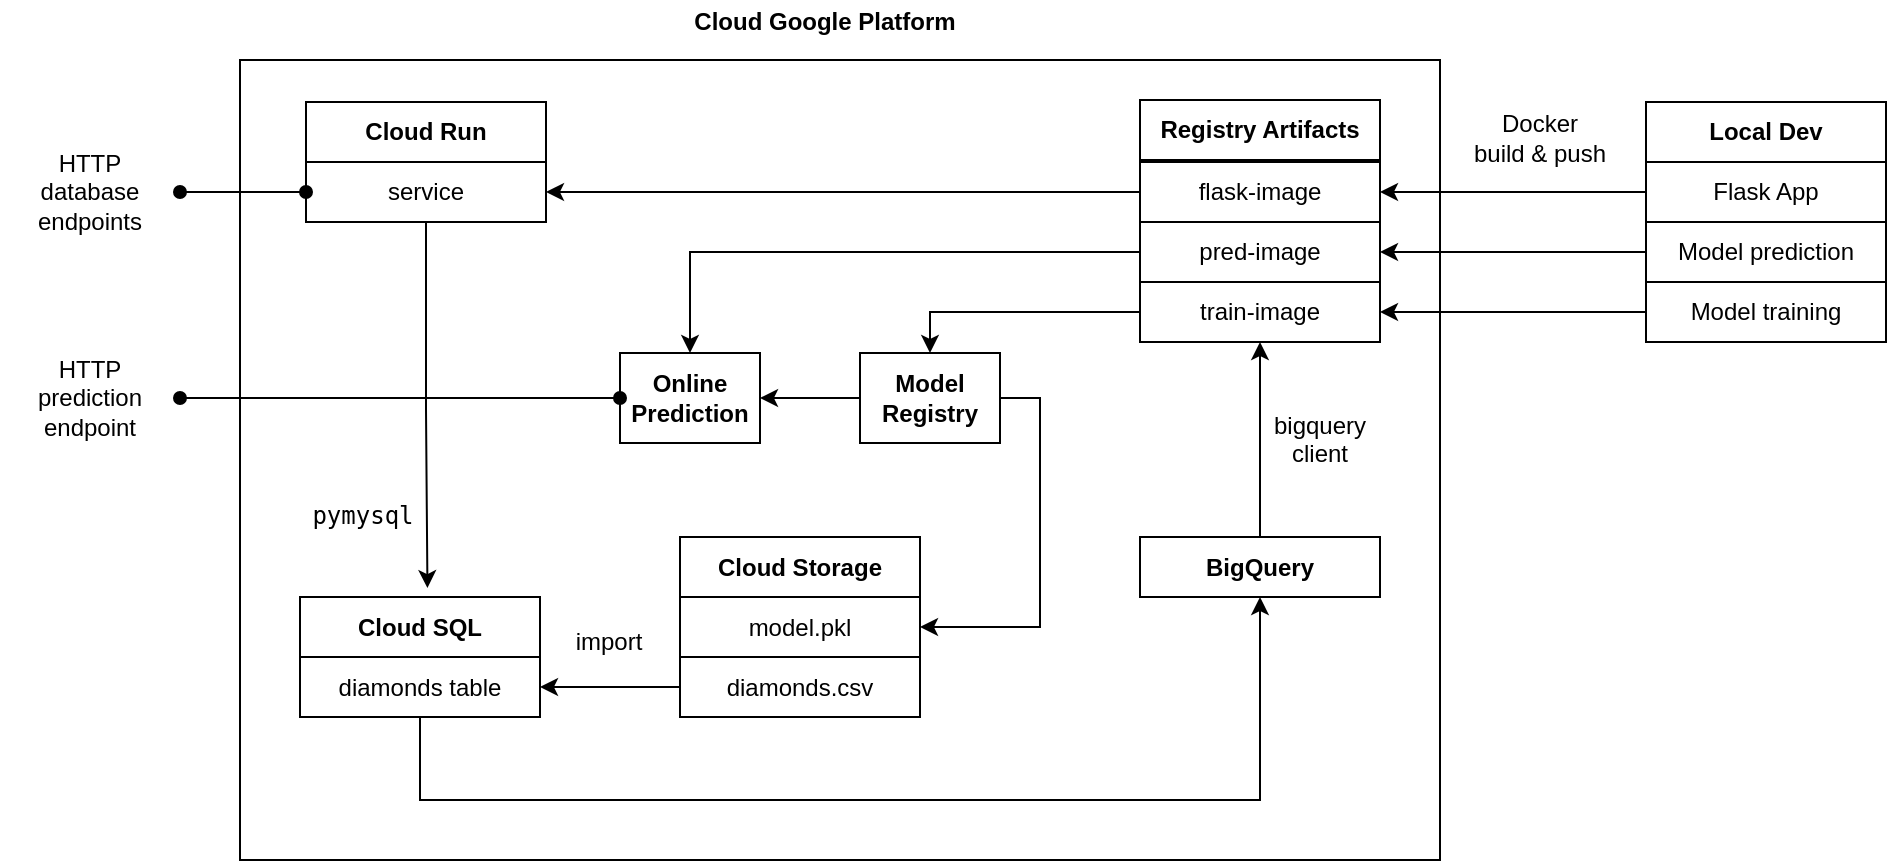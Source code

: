 <mxfile version="24.2.5" type="device">
  <diagram name="Página-1" id="e800sL5aioUbMfS_OkmK">
    <mxGraphModel dx="2261" dy="1923" grid="1" gridSize="10" guides="1" tooltips="1" connect="1" arrows="1" fold="1" page="1" pageScale="1" pageWidth="827" pageHeight="1169" math="0" shadow="0">
      <root>
        <mxCell id="0" />
        <mxCell id="1" parent="0" />
        <mxCell id="ppm1sYO8-8L8VmWFeXPs-68" value="" style="rounded=0;whiteSpace=wrap;html=1;" vertex="1" parent="1">
          <mxGeometry x="-100" y="20" width="600" height="400" as="geometry" />
        </mxCell>
        <mxCell id="ppm1sYO8-8L8VmWFeXPs-2" value="&lt;b&gt;Local Dev&lt;/b&gt;" style="rounded=0;whiteSpace=wrap;html=1;" vertex="1" parent="1">
          <mxGeometry x="603" y="41" width="120" height="30" as="geometry" />
        </mxCell>
        <mxCell id="ppm1sYO8-8L8VmWFeXPs-12" style="edgeStyle=orthogonalEdgeStyle;rounded=0;orthogonalLoop=1;jettySize=auto;html=1;exitX=0;exitY=0.5;exitDx=0;exitDy=0;entryX=1;entryY=0.5;entryDx=0;entryDy=0;" edge="1" parent="1" source="ppm1sYO8-8L8VmWFeXPs-3" target="ppm1sYO8-8L8VmWFeXPs-9">
          <mxGeometry relative="1" as="geometry" />
        </mxCell>
        <mxCell id="ppm1sYO8-8L8VmWFeXPs-3" value="Flask App" style="rounded=0;whiteSpace=wrap;html=1;" vertex="1" parent="1">
          <mxGeometry x="603" y="71" width="120" height="30" as="geometry" />
        </mxCell>
        <mxCell id="ppm1sYO8-8L8VmWFeXPs-13" style="edgeStyle=orthogonalEdgeStyle;rounded=0;orthogonalLoop=1;jettySize=auto;html=1;exitX=0;exitY=0.5;exitDx=0;exitDy=0;entryX=1;entryY=0.5;entryDx=0;entryDy=0;" edge="1" parent="1" source="ppm1sYO8-8L8VmWFeXPs-5" target="ppm1sYO8-8L8VmWFeXPs-10">
          <mxGeometry relative="1" as="geometry" />
        </mxCell>
        <mxCell id="ppm1sYO8-8L8VmWFeXPs-5" value="Model prediction" style="rounded=0;whiteSpace=wrap;html=1;" vertex="1" parent="1">
          <mxGeometry x="603" y="101" width="120" height="30" as="geometry" />
        </mxCell>
        <mxCell id="ppm1sYO8-8L8VmWFeXPs-14" style="edgeStyle=orthogonalEdgeStyle;rounded=0;orthogonalLoop=1;jettySize=auto;html=1;exitX=0;exitY=0.5;exitDx=0;exitDy=0;" edge="1" parent="1" source="ppm1sYO8-8L8VmWFeXPs-6" target="ppm1sYO8-8L8VmWFeXPs-11">
          <mxGeometry relative="1" as="geometry" />
        </mxCell>
        <mxCell id="ppm1sYO8-8L8VmWFeXPs-6" value="Model training" style="rounded=0;whiteSpace=wrap;html=1;" vertex="1" parent="1">
          <mxGeometry x="603" y="131" width="120" height="30" as="geometry" />
        </mxCell>
        <mxCell id="ppm1sYO8-8L8VmWFeXPs-8" value="&lt;b&gt;Registry Artifacts&lt;br&gt;&lt;/b&gt;" style="rounded=0;whiteSpace=wrap;html=1;" vertex="1" parent="1">
          <mxGeometry x="350" y="40" width="120" height="30" as="geometry" />
        </mxCell>
        <mxCell id="ppm1sYO8-8L8VmWFeXPs-28" style="edgeStyle=orthogonalEdgeStyle;rounded=0;orthogonalLoop=1;jettySize=auto;html=1;exitX=0;exitY=0.5;exitDx=0;exitDy=0;entryX=1;entryY=0.5;entryDx=0;entryDy=0;" edge="1" parent="1" source="ppm1sYO8-8L8VmWFeXPs-9" target="ppm1sYO8-8L8VmWFeXPs-27">
          <mxGeometry relative="1" as="geometry" />
        </mxCell>
        <mxCell id="ppm1sYO8-8L8VmWFeXPs-9" value="flask-image" style="rounded=0;whiteSpace=wrap;html=1;" vertex="1" parent="1">
          <mxGeometry x="350" y="71" width="120" height="30" as="geometry" />
        </mxCell>
        <mxCell id="ppm1sYO8-8L8VmWFeXPs-56" style="edgeStyle=orthogonalEdgeStyle;rounded=0;orthogonalLoop=1;jettySize=auto;html=1;exitX=0;exitY=0.5;exitDx=0;exitDy=0;entryX=0.5;entryY=0;entryDx=0;entryDy=0;" edge="1" parent="1" source="ppm1sYO8-8L8VmWFeXPs-10" target="ppm1sYO8-8L8VmWFeXPs-41">
          <mxGeometry relative="1" as="geometry">
            <Array as="points">
              <mxPoint x="125" y="116" />
            </Array>
          </mxGeometry>
        </mxCell>
        <mxCell id="ppm1sYO8-8L8VmWFeXPs-10" value="pred-image" style="rounded=0;whiteSpace=wrap;html=1;" vertex="1" parent="1">
          <mxGeometry x="350" y="101" width="120" height="30" as="geometry" />
        </mxCell>
        <mxCell id="ppm1sYO8-8L8VmWFeXPs-59" style="edgeStyle=orthogonalEdgeStyle;rounded=0;orthogonalLoop=1;jettySize=auto;html=1;exitX=0;exitY=0.5;exitDx=0;exitDy=0;entryX=0.5;entryY=0;entryDx=0;entryDy=0;" edge="1" parent="1" source="ppm1sYO8-8L8VmWFeXPs-11" target="ppm1sYO8-8L8VmWFeXPs-57">
          <mxGeometry relative="1" as="geometry" />
        </mxCell>
        <mxCell id="ppm1sYO8-8L8VmWFeXPs-64" style="edgeStyle=orthogonalEdgeStyle;rounded=0;orthogonalLoop=1;jettySize=auto;html=1;exitX=0.5;exitY=1;exitDx=0;exitDy=0;entryX=0.5;entryY=0;entryDx=0;entryDy=0;endArrow=none;endFill=0;startArrow=classic;startFill=1;" edge="1" parent="1" source="ppm1sYO8-8L8VmWFeXPs-11" target="ppm1sYO8-8L8VmWFeXPs-63">
          <mxGeometry relative="1" as="geometry" />
        </mxCell>
        <mxCell id="ppm1sYO8-8L8VmWFeXPs-11" value="train-image" style="rounded=0;whiteSpace=wrap;html=1;" vertex="1" parent="1">
          <mxGeometry x="350" y="131" width="120" height="30" as="geometry" />
        </mxCell>
        <mxCell id="ppm1sYO8-8L8VmWFeXPs-15" value="&lt;div&gt;Docker&lt;/div&gt;&lt;div&gt;build &amp;amp; push&lt;/div&gt;" style="text;html=1;align=center;verticalAlign=middle;whiteSpace=wrap;rounded=0;" vertex="1" parent="1">
          <mxGeometry x="505" y="39" width="90" height="40" as="geometry" />
        </mxCell>
        <mxCell id="ppm1sYO8-8L8VmWFeXPs-16" value="&lt;b&gt;Cloud Storage&lt;br&gt;&lt;/b&gt;" style="rounded=0;whiteSpace=wrap;html=1;" vertex="1" parent="1">
          <mxGeometry x="120" y="258.5" width="120" height="30" as="geometry" />
        </mxCell>
        <mxCell id="ppm1sYO8-8L8VmWFeXPs-17" value="model.pkl" style="rounded=0;whiteSpace=wrap;html=1;" vertex="1" parent="1">
          <mxGeometry x="120" y="288.5" width="120" height="30" as="geometry" />
        </mxCell>
        <mxCell id="ppm1sYO8-8L8VmWFeXPs-24" value="" style="edgeStyle=orthogonalEdgeStyle;rounded=0;orthogonalLoop=1;jettySize=auto;exitX=0;exitY=0.5;exitDx=0;exitDy=0;entryX=1;entryY=0.5;entryDx=0;entryDy=0;html=1;" edge="1" parent="1" source="ppm1sYO8-8L8VmWFeXPs-18" target="ppm1sYO8-8L8VmWFeXPs-22">
          <mxGeometry relative="1" as="geometry" />
        </mxCell>
        <mxCell id="ppm1sYO8-8L8VmWFeXPs-18" value="diamonds.csv" style="rounded=0;whiteSpace=wrap;html=1;" vertex="1" parent="1">
          <mxGeometry x="120" y="318.5" width="120" height="30" as="geometry" />
        </mxCell>
        <mxCell id="ppm1sYO8-8L8VmWFeXPs-21" value="&lt;b&gt;Cloud SQL&lt;br&gt;&lt;/b&gt;" style="rounded=0;whiteSpace=wrap;html=1;" vertex="1" parent="1">
          <mxGeometry x="-70" y="288.5" width="120" height="30" as="geometry" />
        </mxCell>
        <mxCell id="ppm1sYO8-8L8VmWFeXPs-22" value="diamonds table" style="rounded=0;whiteSpace=wrap;html=1;" vertex="1" parent="1">
          <mxGeometry x="-70" y="318.5" width="120" height="30" as="geometry" />
        </mxCell>
        <mxCell id="ppm1sYO8-8L8VmWFeXPs-26" value="&lt;b&gt;Cloud Run&lt;br&gt;&lt;/b&gt;" style="rounded=0;whiteSpace=wrap;html=1;" vertex="1" parent="1">
          <mxGeometry x="-67" y="41" width="120" height="30" as="geometry" />
        </mxCell>
        <mxCell id="ppm1sYO8-8L8VmWFeXPs-29" style="edgeStyle=orthogonalEdgeStyle;rounded=0;orthogonalLoop=1;jettySize=auto;html=1;exitX=0.5;exitY=1;exitDx=0;exitDy=0;entryX=0.531;entryY=-0.149;entryDx=0;entryDy=0;entryPerimeter=0;" edge="1" parent="1" source="ppm1sYO8-8L8VmWFeXPs-27" target="ppm1sYO8-8L8VmWFeXPs-21">
          <mxGeometry relative="1" as="geometry">
            <mxPoint x="20" y="170" as="targetPoint" />
          </mxGeometry>
        </mxCell>
        <mxCell id="ppm1sYO8-8L8VmWFeXPs-27" value="service" style="rounded=0;whiteSpace=wrap;html=1;" vertex="1" parent="1">
          <mxGeometry x="-67" y="71" width="120" height="30" as="geometry" />
        </mxCell>
        <mxCell id="ppm1sYO8-8L8VmWFeXPs-31" value="import" style="text;html=1;align=center;verticalAlign=middle;whiteSpace=wrap;rounded=0;" vertex="1" parent="1">
          <mxGeometry x="56" y="300" width="57" height="21.5" as="geometry" />
        </mxCell>
        <mxCell id="ppm1sYO8-8L8VmWFeXPs-41" value="&lt;div&gt;&lt;b&gt;Online&lt;/b&gt;&lt;/div&gt;&lt;div&gt;&lt;b&gt;Prediction&lt;/b&gt;&lt;/div&gt;" style="rounded=0;whiteSpace=wrap;html=1;" vertex="1" parent="1">
          <mxGeometry x="90" y="166.5" width="70" height="45" as="geometry" />
        </mxCell>
        <mxCell id="ppm1sYO8-8L8VmWFeXPs-50" value="&lt;div&gt;HTTP&lt;/div&gt;&lt;div&gt;database &lt;br&gt;&lt;/div&gt;&lt;div&gt;endpoints&lt;br&gt;&lt;/div&gt;" style="text;html=1;align=center;verticalAlign=middle;whiteSpace=wrap;rounded=0;" vertex="1" parent="1">
          <mxGeometry x="-220" y="61" width="90" height="50" as="geometry" />
        </mxCell>
        <mxCell id="ppm1sYO8-8L8VmWFeXPs-47" style="rounded=0;orthogonalLoop=1;jettySize=auto;html=1;exitX=0;exitY=0.5;exitDx=0;exitDy=0;entryX=1;entryY=0.5;entryDx=0;entryDy=0;endArrow=oval;endFill=1;startArrow=oval;startFill=1;" edge="1" parent="1" source="ppm1sYO8-8L8VmWFeXPs-27" target="ppm1sYO8-8L8VmWFeXPs-50">
          <mxGeometry relative="1" as="geometry">
            <mxPoint x="-150.0" y="85.333" as="targetPoint" />
          </mxGeometry>
        </mxCell>
        <mxCell id="ppm1sYO8-8L8VmWFeXPs-51" value="&lt;div&gt;HTTP&lt;/div&gt;&lt;div&gt;prediction&lt;br&gt;&lt;/div&gt;&lt;div&gt;endpoint&lt;br&gt;&lt;/div&gt;" style="text;html=1;align=center;verticalAlign=middle;whiteSpace=wrap;rounded=0;" vertex="1" parent="1">
          <mxGeometry x="-220" y="164" width="90" height="50" as="geometry" />
        </mxCell>
        <mxCell id="ppm1sYO8-8L8VmWFeXPs-53" style="rounded=0;orthogonalLoop=1;jettySize=auto;html=1;exitX=0;exitY=0.5;exitDx=0;exitDy=0;entryX=1;entryY=0.5;entryDx=0;entryDy=0;endArrow=oval;endFill=1;startArrow=oval;startFill=1;" edge="1" parent="1" source="ppm1sYO8-8L8VmWFeXPs-41" target="ppm1sYO8-8L8VmWFeXPs-51">
          <mxGeometry relative="1" as="geometry">
            <mxPoint x="-120" y="100" as="targetPoint" />
            <mxPoint x="-57" y="100" as="sourcePoint" />
          </mxGeometry>
        </mxCell>
        <mxCell id="ppm1sYO8-8L8VmWFeXPs-60" style="edgeStyle=orthogonalEdgeStyle;rounded=0;orthogonalLoop=1;jettySize=auto;html=1;exitX=0;exitY=0.5;exitDx=0;exitDy=0;entryX=1;entryY=0.5;entryDx=0;entryDy=0;" edge="1" parent="1" source="ppm1sYO8-8L8VmWFeXPs-57" target="ppm1sYO8-8L8VmWFeXPs-41">
          <mxGeometry relative="1" as="geometry" />
        </mxCell>
        <mxCell id="ppm1sYO8-8L8VmWFeXPs-61" style="edgeStyle=orthogonalEdgeStyle;rounded=0;orthogonalLoop=1;jettySize=auto;html=1;exitX=1;exitY=0.5;exitDx=0;exitDy=0;entryX=1;entryY=0.5;entryDx=0;entryDy=0;" edge="1" parent="1" source="ppm1sYO8-8L8VmWFeXPs-57" target="ppm1sYO8-8L8VmWFeXPs-17">
          <mxGeometry relative="1" as="geometry" />
        </mxCell>
        <mxCell id="ppm1sYO8-8L8VmWFeXPs-57" value="&lt;div&gt;&lt;b&gt;Model&lt;/b&gt;&lt;/div&gt;&lt;div&gt;&lt;b&gt;Registry&lt;br&gt;&lt;/b&gt;&lt;/div&gt;" style="rounded=0;whiteSpace=wrap;html=1;" vertex="1" parent="1">
          <mxGeometry x="210" y="166.5" width="70" height="45" as="geometry" />
        </mxCell>
        <mxCell id="ppm1sYO8-8L8VmWFeXPs-66" style="edgeStyle=orthogonalEdgeStyle;rounded=0;orthogonalLoop=1;jettySize=auto;html=1;exitX=0.5;exitY=1;exitDx=0;exitDy=0;entryX=0.5;entryY=1;entryDx=0;entryDy=0;startArrow=classic;startFill=1;endArrow=none;endFill=0;" edge="1" parent="1" source="ppm1sYO8-8L8VmWFeXPs-63" target="ppm1sYO8-8L8VmWFeXPs-22">
          <mxGeometry relative="1" as="geometry">
            <Array as="points">
              <mxPoint x="410" y="390" />
              <mxPoint x="-10" y="390" />
            </Array>
          </mxGeometry>
        </mxCell>
        <mxCell id="ppm1sYO8-8L8VmWFeXPs-63" value="&lt;b&gt;BigQuery&lt;/b&gt;" style="rounded=0;whiteSpace=wrap;html=1;" vertex="1" parent="1">
          <mxGeometry x="350" y="258.5" width="120" height="30" as="geometry" />
        </mxCell>
        <mxCell id="ppm1sYO8-8L8VmWFeXPs-65" value="&lt;pre dir=&quot;ltr&quot; data-region-tag=&quot;cloud_sql_mysql_sqlalchemy_connect_tcp&quot; data-git-revision=&quot;HEAD&quot; data-github-path=&quot;GoogleCloudPlatform/python-docs-samples/cloud-sql/mysql/sqlalchemy/connect_tcp.py&quot; data-github-includecode-link=&quot;https://github.com/GoogleCloudPlatform/python-docs-samples/blob/HEAD/cloud-sql/mysql/sqlalchemy/connect_tcp.py&quot; data-code-snippet=&quot;true&quot; class=&quot;lang-py&quot;&gt;&lt;code dir=&quot;ltr&quot;&gt;&lt;span class=&quot;com&quot;&gt;pymysql&lt;/span&gt;&lt;/code&gt;&lt;/pre&gt;" style="text;html=1;align=center;verticalAlign=middle;whiteSpace=wrap;rounded=0;" vertex="1" parent="1">
          <mxGeometry x="-67" y="237" width="57" height="21.5" as="geometry" />
        </mxCell>
        <mxCell id="ppm1sYO8-8L8VmWFeXPs-69" value="&lt;b&gt;Cloud Google Platform&lt;/b&gt;" style="text;html=1;align=center;verticalAlign=middle;whiteSpace=wrap;rounded=0;" vertex="1" parent="1">
          <mxGeometry x="107.75" y="-10" width="168.5" height="21.5" as="geometry" />
        </mxCell>
        <mxCell id="ppm1sYO8-8L8VmWFeXPs-70" value="&lt;div align=&quot;center&quot;&gt;bigquery&lt;/div&gt;&lt;div align=&quot;center&quot;&gt;client&lt;br&gt;&lt;/div&gt;" style="text;whiteSpace=wrap;html=1;align=center;" vertex="1" parent="1">
          <mxGeometry x="400" y="189" width="80" height="40" as="geometry" />
        </mxCell>
      </root>
    </mxGraphModel>
  </diagram>
</mxfile>
